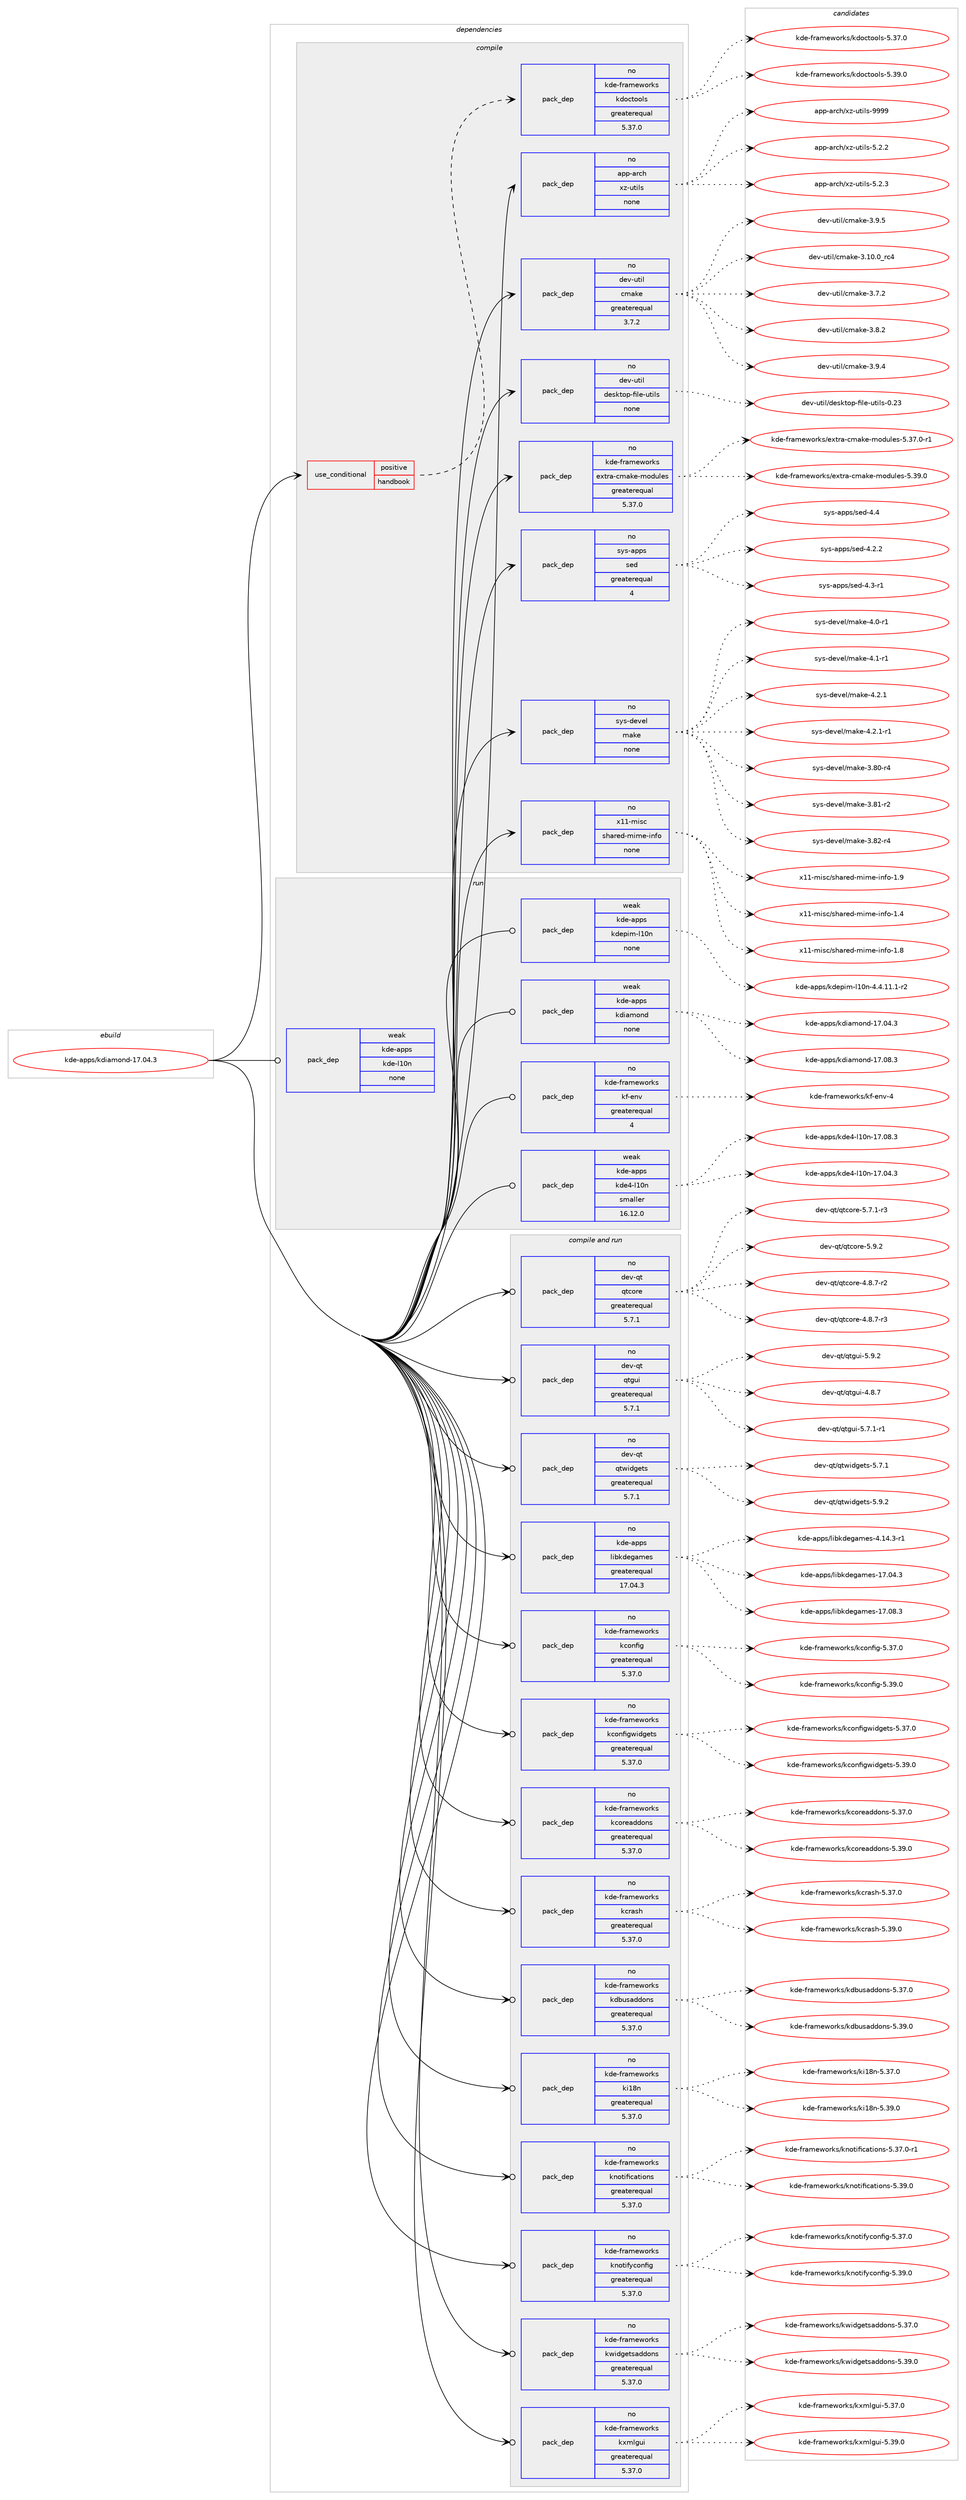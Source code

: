 digraph prolog {

# *************
# Graph options
# *************

newrank=true;
concentrate=true;
compound=true;
graph [rankdir=LR,fontname=Helvetica,fontsize=10,ranksep=1.5];#, ranksep=2.5, nodesep=0.2];
edge  [arrowhead=vee];
node  [fontname=Helvetica,fontsize=10];

# **********
# The ebuild
# **********

subgraph cluster_leftcol {
color=gray;
rank=same;
label=<<i>ebuild</i>>;
id [label="kde-apps/kdiamond-17.04.3", color=red, width=4, href="../kde-apps/kdiamond-17.04.3.svg"];
}

# ****************
# The dependencies
# ****************

subgraph cluster_midcol {
color=gray;
label=<<i>dependencies</i>>;
subgraph cluster_compile {
fillcolor="#eeeeee";
style=filled;
label=<<i>compile</i>>;
subgraph cond82737 {
dependency319421 [label=<<TABLE BORDER="0" CELLBORDER="1" CELLSPACING="0" CELLPADDING="4"><TR><TD ROWSPAN="3" CELLPADDING="10">use_conditional</TD></TR><TR><TD>positive</TD></TR><TR><TD>handbook</TD></TR></TABLE>>, shape=none, color=red];
subgraph pack231690 {
dependency319422 [label=<<TABLE BORDER="0" CELLBORDER="1" CELLSPACING="0" CELLPADDING="4" WIDTH="220"><TR><TD ROWSPAN="6" CELLPADDING="30">pack_dep</TD></TR><TR><TD WIDTH="110">no</TD></TR><TR><TD>kde-frameworks</TD></TR><TR><TD>kdoctools</TD></TR><TR><TD>greaterequal</TD></TR><TR><TD>5.37.0</TD></TR></TABLE>>, shape=none, color=blue];
}
dependency319421:e -> dependency319422:w [weight=20,style="dashed",arrowhead="vee"];
}
id:e -> dependency319421:w [weight=20,style="solid",arrowhead="vee"];
subgraph pack231691 {
dependency319423 [label=<<TABLE BORDER="0" CELLBORDER="1" CELLSPACING="0" CELLPADDING="4" WIDTH="220"><TR><TD ROWSPAN="6" CELLPADDING="30">pack_dep</TD></TR><TR><TD WIDTH="110">no</TD></TR><TR><TD>app-arch</TD></TR><TR><TD>xz-utils</TD></TR><TR><TD>none</TD></TR><TR><TD></TD></TR></TABLE>>, shape=none, color=blue];
}
id:e -> dependency319423:w [weight=20,style="solid",arrowhead="vee"];
subgraph pack231692 {
dependency319424 [label=<<TABLE BORDER="0" CELLBORDER="1" CELLSPACING="0" CELLPADDING="4" WIDTH="220"><TR><TD ROWSPAN="6" CELLPADDING="30">pack_dep</TD></TR><TR><TD WIDTH="110">no</TD></TR><TR><TD>dev-util</TD></TR><TR><TD>cmake</TD></TR><TR><TD>greaterequal</TD></TR><TR><TD>3.7.2</TD></TR></TABLE>>, shape=none, color=blue];
}
id:e -> dependency319424:w [weight=20,style="solid",arrowhead="vee"];
subgraph pack231693 {
dependency319425 [label=<<TABLE BORDER="0" CELLBORDER="1" CELLSPACING="0" CELLPADDING="4" WIDTH="220"><TR><TD ROWSPAN="6" CELLPADDING="30">pack_dep</TD></TR><TR><TD WIDTH="110">no</TD></TR><TR><TD>dev-util</TD></TR><TR><TD>desktop-file-utils</TD></TR><TR><TD>none</TD></TR><TR><TD></TD></TR></TABLE>>, shape=none, color=blue];
}
id:e -> dependency319425:w [weight=20,style="solid",arrowhead="vee"];
subgraph pack231694 {
dependency319426 [label=<<TABLE BORDER="0" CELLBORDER="1" CELLSPACING="0" CELLPADDING="4" WIDTH="220"><TR><TD ROWSPAN="6" CELLPADDING="30">pack_dep</TD></TR><TR><TD WIDTH="110">no</TD></TR><TR><TD>kde-frameworks</TD></TR><TR><TD>extra-cmake-modules</TD></TR><TR><TD>greaterequal</TD></TR><TR><TD>5.37.0</TD></TR></TABLE>>, shape=none, color=blue];
}
id:e -> dependency319426:w [weight=20,style="solid",arrowhead="vee"];
subgraph pack231695 {
dependency319427 [label=<<TABLE BORDER="0" CELLBORDER="1" CELLSPACING="0" CELLPADDING="4" WIDTH="220"><TR><TD ROWSPAN="6" CELLPADDING="30">pack_dep</TD></TR><TR><TD WIDTH="110">no</TD></TR><TR><TD>sys-apps</TD></TR><TR><TD>sed</TD></TR><TR><TD>greaterequal</TD></TR><TR><TD>4</TD></TR></TABLE>>, shape=none, color=blue];
}
id:e -> dependency319427:w [weight=20,style="solid",arrowhead="vee"];
subgraph pack231696 {
dependency319428 [label=<<TABLE BORDER="0" CELLBORDER="1" CELLSPACING="0" CELLPADDING="4" WIDTH="220"><TR><TD ROWSPAN="6" CELLPADDING="30">pack_dep</TD></TR><TR><TD WIDTH="110">no</TD></TR><TR><TD>sys-devel</TD></TR><TR><TD>make</TD></TR><TR><TD>none</TD></TR><TR><TD></TD></TR></TABLE>>, shape=none, color=blue];
}
id:e -> dependency319428:w [weight=20,style="solid",arrowhead="vee"];
subgraph pack231697 {
dependency319429 [label=<<TABLE BORDER="0" CELLBORDER="1" CELLSPACING="0" CELLPADDING="4" WIDTH="220"><TR><TD ROWSPAN="6" CELLPADDING="30">pack_dep</TD></TR><TR><TD WIDTH="110">no</TD></TR><TR><TD>x11-misc</TD></TR><TR><TD>shared-mime-info</TD></TR><TR><TD>none</TD></TR><TR><TD></TD></TR></TABLE>>, shape=none, color=blue];
}
id:e -> dependency319429:w [weight=20,style="solid",arrowhead="vee"];
}
subgraph cluster_compileandrun {
fillcolor="#eeeeee";
style=filled;
label=<<i>compile and run</i>>;
subgraph pack231698 {
dependency319430 [label=<<TABLE BORDER="0" CELLBORDER="1" CELLSPACING="0" CELLPADDING="4" WIDTH="220"><TR><TD ROWSPAN="6" CELLPADDING="30">pack_dep</TD></TR><TR><TD WIDTH="110">no</TD></TR><TR><TD>dev-qt</TD></TR><TR><TD>qtcore</TD></TR><TR><TD>greaterequal</TD></TR><TR><TD>5.7.1</TD></TR></TABLE>>, shape=none, color=blue];
}
id:e -> dependency319430:w [weight=20,style="solid",arrowhead="odotvee"];
subgraph pack231699 {
dependency319431 [label=<<TABLE BORDER="0" CELLBORDER="1" CELLSPACING="0" CELLPADDING="4" WIDTH="220"><TR><TD ROWSPAN="6" CELLPADDING="30">pack_dep</TD></TR><TR><TD WIDTH="110">no</TD></TR><TR><TD>dev-qt</TD></TR><TR><TD>qtgui</TD></TR><TR><TD>greaterequal</TD></TR><TR><TD>5.7.1</TD></TR></TABLE>>, shape=none, color=blue];
}
id:e -> dependency319431:w [weight=20,style="solid",arrowhead="odotvee"];
subgraph pack231700 {
dependency319432 [label=<<TABLE BORDER="0" CELLBORDER="1" CELLSPACING="0" CELLPADDING="4" WIDTH="220"><TR><TD ROWSPAN="6" CELLPADDING="30">pack_dep</TD></TR><TR><TD WIDTH="110">no</TD></TR><TR><TD>dev-qt</TD></TR><TR><TD>qtwidgets</TD></TR><TR><TD>greaterequal</TD></TR><TR><TD>5.7.1</TD></TR></TABLE>>, shape=none, color=blue];
}
id:e -> dependency319432:w [weight=20,style="solid",arrowhead="odotvee"];
subgraph pack231701 {
dependency319433 [label=<<TABLE BORDER="0" CELLBORDER="1" CELLSPACING="0" CELLPADDING="4" WIDTH="220"><TR><TD ROWSPAN="6" CELLPADDING="30">pack_dep</TD></TR><TR><TD WIDTH="110">no</TD></TR><TR><TD>kde-apps</TD></TR><TR><TD>libkdegames</TD></TR><TR><TD>greaterequal</TD></TR><TR><TD>17.04.3</TD></TR></TABLE>>, shape=none, color=blue];
}
id:e -> dependency319433:w [weight=20,style="solid",arrowhead="odotvee"];
subgraph pack231702 {
dependency319434 [label=<<TABLE BORDER="0" CELLBORDER="1" CELLSPACING="0" CELLPADDING="4" WIDTH="220"><TR><TD ROWSPAN="6" CELLPADDING="30">pack_dep</TD></TR><TR><TD WIDTH="110">no</TD></TR><TR><TD>kde-frameworks</TD></TR><TR><TD>kconfig</TD></TR><TR><TD>greaterequal</TD></TR><TR><TD>5.37.0</TD></TR></TABLE>>, shape=none, color=blue];
}
id:e -> dependency319434:w [weight=20,style="solid",arrowhead="odotvee"];
subgraph pack231703 {
dependency319435 [label=<<TABLE BORDER="0" CELLBORDER="1" CELLSPACING="0" CELLPADDING="4" WIDTH="220"><TR><TD ROWSPAN="6" CELLPADDING="30">pack_dep</TD></TR><TR><TD WIDTH="110">no</TD></TR><TR><TD>kde-frameworks</TD></TR><TR><TD>kconfigwidgets</TD></TR><TR><TD>greaterequal</TD></TR><TR><TD>5.37.0</TD></TR></TABLE>>, shape=none, color=blue];
}
id:e -> dependency319435:w [weight=20,style="solid",arrowhead="odotvee"];
subgraph pack231704 {
dependency319436 [label=<<TABLE BORDER="0" CELLBORDER="1" CELLSPACING="0" CELLPADDING="4" WIDTH="220"><TR><TD ROWSPAN="6" CELLPADDING="30">pack_dep</TD></TR><TR><TD WIDTH="110">no</TD></TR><TR><TD>kde-frameworks</TD></TR><TR><TD>kcoreaddons</TD></TR><TR><TD>greaterequal</TD></TR><TR><TD>5.37.0</TD></TR></TABLE>>, shape=none, color=blue];
}
id:e -> dependency319436:w [weight=20,style="solid",arrowhead="odotvee"];
subgraph pack231705 {
dependency319437 [label=<<TABLE BORDER="0" CELLBORDER="1" CELLSPACING="0" CELLPADDING="4" WIDTH="220"><TR><TD ROWSPAN="6" CELLPADDING="30">pack_dep</TD></TR><TR><TD WIDTH="110">no</TD></TR><TR><TD>kde-frameworks</TD></TR><TR><TD>kcrash</TD></TR><TR><TD>greaterequal</TD></TR><TR><TD>5.37.0</TD></TR></TABLE>>, shape=none, color=blue];
}
id:e -> dependency319437:w [weight=20,style="solid",arrowhead="odotvee"];
subgraph pack231706 {
dependency319438 [label=<<TABLE BORDER="0" CELLBORDER="1" CELLSPACING="0" CELLPADDING="4" WIDTH="220"><TR><TD ROWSPAN="6" CELLPADDING="30">pack_dep</TD></TR><TR><TD WIDTH="110">no</TD></TR><TR><TD>kde-frameworks</TD></TR><TR><TD>kdbusaddons</TD></TR><TR><TD>greaterequal</TD></TR><TR><TD>5.37.0</TD></TR></TABLE>>, shape=none, color=blue];
}
id:e -> dependency319438:w [weight=20,style="solid",arrowhead="odotvee"];
subgraph pack231707 {
dependency319439 [label=<<TABLE BORDER="0" CELLBORDER="1" CELLSPACING="0" CELLPADDING="4" WIDTH="220"><TR><TD ROWSPAN="6" CELLPADDING="30">pack_dep</TD></TR><TR><TD WIDTH="110">no</TD></TR><TR><TD>kde-frameworks</TD></TR><TR><TD>ki18n</TD></TR><TR><TD>greaterequal</TD></TR><TR><TD>5.37.0</TD></TR></TABLE>>, shape=none, color=blue];
}
id:e -> dependency319439:w [weight=20,style="solid",arrowhead="odotvee"];
subgraph pack231708 {
dependency319440 [label=<<TABLE BORDER="0" CELLBORDER="1" CELLSPACING="0" CELLPADDING="4" WIDTH="220"><TR><TD ROWSPAN="6" CELLPADDING="30">pack_dep</TD></TR><TR><TD WIDTH="110">no</TD></TR><TR><TD>kde-frameworks</TD></TR><TR><TD>knotifications</TD></TR><TR><TD>greaterequal</TD></TR><TR><TD>5.37.0</TD></TR></TABLE>>, shape=none, color=blue];
}
id:e -> dependency319440:w [weight=20,style="solid",arrowhead="odotvee"];
subgraph pack231709 {
dependency319441 [label=<<TABLE BORDER="0" CELLBORDER="1" CELLSPACING="0" CELLPADDING="4" WIDTH="220"><TR><TD ROWSPAN="6" CELLPADDING="30">pack_dep</TD></TR><TR><TD WIDTH="110">no</TD></TR><TR><TD>kde-frameworks</TD></TR><TR><TD>knotifyconfig</TD></TR><TR><TD>greaterequal</TD></TR><TR><TD>5.37.0</TD></TR></TABLE>>, shape=none, color=blue];
}
id:e -> dependency319441:w [weight=20,style="solid",arrowhead="odotvee"];
subgraph pack231710 {
dependency319442 [label=<<TABLE BORDER="0" CELLBORDER="1" CELLSPACING="0" CELLPADDING="4" WIDTH="220"><TR><TD ROWSPAN="6" CELLPADDING="30">pack_dep</TD></TR><TR><TD WIDTH="110">no</TD></TR><TR><TD>kde-frameworks</TD></TR><TR><TD>kwidgetsaddons</TD></TR><TR><TD>greaterequal</TD></TR><TR><TD>5.37.0</TD></TR></TABLE>>, shape=none, color=blue];
}
id:e -> dependency319442:w [weight=20,style="solid",arrowhead="odotvee"];
subgraph pack231711 {
dependency319443 [label=<<TABLE BORDER="0" CELLBORDER="1" CELLSPACING="0" CELLPADDING="4" WIDTH="220"><TR><TD ROWSPAN="6" CELLPADDING="30">pack_dep</TD></TR><TR><TD WIDTH="110">no</TD></TR><TR><TD>kde-frameworks</TD></TR><TR><TD>kxmlgui</TD></TR><TR><TD>greaterequal</TD></TR><TR><TD>5.37.0</TD></TR></TABLE>>, shape=none, color=blue];
}
id:e -> dependency319443:w [weight=20,style="solid",arrowhead="odotvee"];
}
subgraph cluster_run {
fillcolor="#eeeeee";
style=filled;
label=<<i>run</i>>;
subgraph pack231712 {
dependency319444 [label=<<TABLE BORDER="0" CELLBORDER="1" CELLSPACING="0" CELLPADDING="4" WIDTH="220"><TR><TD ROWSPAN="6" CELLPADDING="30">pack_dep</TD></TR><TR><TD WIDTH="110">no</TD></TR><TR><TD>kde-frameworks</TD></TR><TR><TD>kf-env</TD></TR><TR><TD>greaterequal</TD></TR><TR><TD>4</TD></TR></TABLE>>, shape=none, color=blue];
}
id:e -> dependency319444:w [weight=20,style="solid",arrowhead="odot"];
subgraph pack231713 {
dependency319445 [label=<<TABLE BORDER="0" CELLBORDER="1" CELLSPACING="0" CELLPADDING="4" WIDTH="220"><TR><TD ROWSPAN="6" CELLPADDING="30">pack_dep</TD></TR><TR><TD WIDTH="110">weak</TD></TR><TR><TD>kde-apps</TD></TR><TR><TD>kde-l10n</TD></TR><TR><TD>none</TD></TR><TR><TD></TD></TR></TABLE>>, shape=none, color=blue];
}
id:e -> dependency319445:w [weight=20,style="solid",arrowhead="odot"];
subgraph pack231714 {
dependency319446 [label=<<TABLE BORDER="0" CELLBORDER="1" CELLSPACING="0" CELLPADDING="4" WIDTH="220"><TR><TD ROWSPAN="6" CELLPADDING="30">pack_dep</TD></TR><TR><TD WIDTH="110">weak</TD></TR><TR><TD>kde-apps</TD></TR><TR><TD>kde4-l10n</TD></TR><TR><TD>smaller</TD></TR><TR><TD>16.12.0</TD></TR></TABLE>>, shape=none, color=blue];
}
id:e -> dependency319446:w [weight=20,style="solid",arrowhead="odot"];
subgraph pack231715 {
dependency319447 [label=<<TABLE BORDER="0" CELLBORDER="1" CELLSPACING="0" CELLPADDING="4" WIDTH="220"><TR><TD ROWSPAN="6" CELLPADDING="30">pack_dep</TD></TR><TR><TD WIDTH="110">weak</TD></TR><TR><TD>kde-apps</TD></TR><TR><TD>kdepim-l10n</TD></TR><TR><TD>none</TD></TR><TR><TD></TD></TR></TABLE>>, shape=none, color=blue];
}
id:e -> dependency319447:w [weight=20,style="solid",arrowhead="odot"];
subgraph pack231716 {
dependency319448 [label=<<TABLE BORDER="0" CELLBORDER="1" CELLSPACING="0" CELLPADDING="4" WIDTH="220"><TR><TD ROWSPAN="6" CELLPADDING="30">pack_dep</TD></TR><TR><TD WIDTH="110">weak</TD></TR><TR><TD>kde-apps</TD></TR><TR><TD>kdiamond</TD></TR><TR><TD>none</TD></TR><TR><TD></TD></TR></TABLE>>, shape=none, color=blue];
}
id:e -> dependency319448:w [weight=20,style="solid",arrowhead="odot"];
}
}

# **************
# The candidates
# **************

subgraph cluster_choices {
rank=same;
color=gray;
label=<<i>candidates</i>>;

subgraph choice231690 {
color=black;
nodesep=1;
choice1071001014510211497109101119111114107115471071001119911611111110811545534651554648 [label="kde-frameworks/kdoctools-5.37.0", color=red, width=4,href="../kde-frameworks/kdoctools-5.37.0.svg"];
choice1071001014510211497109101119111114107115471071001119911611111110811545534651574648 [label="kde-frameworks/kdoctools-5.39.0", color=red, width=4,href="../kde-frameworks/kdoctools-5.39.0.svg"];
dependency319422:e -> choice1071001014510211497109101119111114107115471071001119911611111110811545534651554648:w [style=dotted,weight="100"];
dependency319422:e -> choice1071001014510211497109101119111114107115471071001119911611111110811545534651574648:w [style=dotted,weight="100"];
}
subgraph choice231691 {
color=black;
nodesep=1;
choice971121124597114991044712012245117116105108115455346504650 [label="app-arch/xz-utils-5.2.2", color=red, width=4,href="../app-arch/xz-utils-5.2.2.svg"];
choice971121124597114991044712012245117116105108115455346504651 [label="app-arch/xz-utils-5.2.3", color=red, width=4,href="../app-arch/xz-utils-5.2.3.svg"];
choice9711211245971149910447120122451171161051081154557575757 [label="app-arch/xz-utils-9999", color=red, width=4,href="../app-arch/xz-utils-9999.svg"];
dependency319423:e -> choice971121124597114991044712012245117116105108115455346504650:w [style=dotted,weight="100"];
dependency319423:e -> choice971121124597114991044712012245117116105108115455346504651:w [style=dotted,weight="100"];
dependency319423:e -> choice9711211245971149910447120122451171161051081154557575757:w [style=dotted,weight="100"];
}
subgraph choice231692 {
color=black;
nodesep=1;
choice1001011184511711610510847991099710710145514649484648951149952 [label="dev-util/cmake-3.10.0_rc4", color=red, width=4,href="../dev-util/cmake-3.10.0_rc4.svg"];
choice10010111845117116105108479910997107101455146554650 [label="dev-util/cmake-3.7.2", color=red, width=4,href="../dev-util/cmake-3.7.2.svg"];
choice10010111845117116105108479910997107101455146564650 [label="dev-util/cmake-3.8.2", color=red, width=4,href="../dev-util/cmake-3.8.2.svg"];
choice10010111845117116105108479910997107101455146574652 [label="dev-util/cmake-3.9.4", color=red, width=4,href="../dev-util/cmake-3.9.4.svg"];
choice10010111845117116105108479910997107101455146574653 [label="dev-util/cmake-3.9.5", color=red, width=4,href="../dev-util/cmake-3.9.5.svg"];
dependency319424:e -> choice1001011184511711610510847991099710710145514649484648951149952:w [style=dotted,weight="100"];
dependency319424:e -> choice10010111845117116105108479910997107101455146554650:w [style=dotted,weight="100"];
dependency319424:e -> choice10010111845117116105108479910997107101455146564650:w [style=dotted,weight="100"];
dependency319424:e -> choice10010111845117116105108479910997107101455146574652:w [style=dotted,weight="100"];
dependency319424:e -> choice10010111845117116105108479910997107101455146574653:w [style=dotted,weight="100"];
}
subgraph choice231693 {
color=black;
nodesep=1;
choice100101118451171161051084710010111510711611111245102105108101451171161051081154548465051 [label="dev-util/desktop-file-utils-0.23", color=red, width=4,href="../dev-util/desktop-file-utils-0.23.svg"];
dependency319425:e -> choice100101118451171161051084710010111510711611111245102105108101451171161051081154548465051:w [style=dotted,weight="100"];
}
subgraph choice231694 {
color=black;
nodesep=1;
choice1071001014510211497109101119111114107115471011201161149745991099710710145109111100117108101115455346515546484511449 [label="kde-frameworks/extra-cmake-modules-5.37.0-r1", color=red, width=4,href="../kde-frameworks/extra-cmake-modules-5.37.0-r1.svg"];
choice107100101451021149710910111911111410711547101120116114974599109971071014510911110011710810111545534651574648 [label="kde-frameworks/extra-cmake-modules-5.39.0", color=red, width=4,href="../kde-frameworks/extra-cmake-modules-5.39.0.svg"];
dependency319426:e -> choice1071001014510211497109101119111114107115471011201161149745991099710710145109111100117108101115455346515546484511449:w [style=dotted,weight="100"];
dependency319426:e -> choice107100101451021149710910111911111410711547101120116114974599109971071014510911110011710810111545534651574648:w [style=dotted,weight="100"];
}
subgraph choice231695 {
color=black;
nodesep=1;
choice115121115459711211211547115101100455246504650 [label="sys-apps/sed-4.2.2", color=red, width=4,href="../sys-apps/sed-4.2.2.svg"];
choice115121115459711211211547115101100455246514511449 [label="sys-apps/sed-4.3-r1", color=red, width=4,href="../sys-apps/sed-4.3-r1.svg"];
choice11512111545971121121154711510110045524652 [label="sys-apps/sed-4.4", color=red, width=4,href="../sys-apps/sed-4.4.svg"];
dependency319427:e -> choice115121115459711211211547115101100455246504650:w [style=dotted,weight="100"];
dependency319427:e -> choice115121115459711211211547115101100455246514511449:w [style=dotted,weight="100"];
dependency319427:e -> choice11512111545971121121154711510110045524652:w [style=dotted,weight="100"];
}
subgraph choice231696 {
color=black;
nodesep=1;
choice11512111545100101118101108471099710710145514656484511452 [label="sys-devel/make-3.80-r4", color=red, width=4,href="../sys-devel/make-3.80-r4.svg"];
choice11512111545100101118101108471099710710145514656494511450 [label="sys-devel/make-3.81-r2", color=red, width=4,href="../sys-devel/make-3.81-r2.svg"];
choice11512111545100101118101108471099710710145514656504511452 [label="sys-devel/make-3.82-r4", color=red, width=4,href="../sys-devel/make-3.82-r4.svg"];
choice115121115451001011181011084710997107101455246484511449 [label="sys-devel/make-4.0-r1", color=red, width=4,href="../sys-devel/make-4.0-r1.svg"];
choice115121115451001011181011084710997107101455246494511449 [label="sys-devel/make-4.1-r1", color=red, width=4,href="../sys-devel/make-4.1-r1.svg"];
choice115121115451001011181011084710997107101455246504649 [label="sys-devel/make-4.2.1", color=red, width=4,href="../sys-devel/make-4.2.1.svg"];
choice1151211154510010111810110847109971071014552465046494511449 [label="sys-devel/make-4.2.1-r1", color=red, width=4,href="../sys-devel/make-4.2.1-r1.svg"];
dependency319428:e -> choice11512111545100101118101108471099710710145514656484511452:w [style=dotted,weight="100"];
dependency319428:e -> choice11512111545100101118101108471099710710145514656494511450:w [style=dotted,weight="100"];
dependency319428:e -> choice11512111545100101118101108471099710710145514656504511452:w [style=dotted,weight="100"];
dependency319428:e -> choice115121115451001011181011084710997107101455246484511449:w [style=dotted,weight="100"];
dependency319428:e -> choice115121115451001011181011084710997107101455246494511449:w [style=dotted,weight="100"];
dependency319428:e -> choice115121115451001011181011084710997107101455246504649:w [style=dotted,weight="100"];
dependency319428:e -> choice1151211154510010111810110847109971071014552465046494511449:w [style=dotted,weight="100"];
}
subgraph choice231697 {
color=black;
nodesep=1;
choice120494945109105115994711510497114101100451091051091014510511010211145494652 [label="x11-misc/shared-mime-info-1.4", color=red, width=4,href="../x11-misc/shared-mime-info-1.4.svg"];
choice120494945109105115994711510497114101100451091051091014510511010211145494656 [label="x11-misc/shared-mime-info-1.8", color=red, width=4,href="../x11-misc/shared-mime-info-1.8.svg"];
choice120494945109105115994711510497114101100451091051091014510511010211145494657 [label="x11-misc/shared-mime-info-1.9", color=red, width=4,href="../x11-misc/shared-mime-info-1.9.svg"];
dependency319429:e -> choice120494945109105115994711510497114101100451091051091014510511010211145494652:w [style=dotted,weight="100"];
dependency319429:e -> choice120494945109105115994711510497114101100451091051091014510511010211145494656:w [style=dotted,weight="100"];
dependency319429:e -> choice120494945109105115994711510497114101100451091051091014510511010211145494657:w [style=dotted,weight="100"];
}
subgraph choice231698 {
color=black;
nodesep=1;
choice1001011184511311647113116991111141014552465646554511450 [label="dev-qt/qtcore-4.8.7-r2", color=red, width=4,href="../dev-qt/qtcore-4.8.7-r2.svg"];
choice1001011184511311647113116991111141014552465646554511451 [label="dev-qt/qtcore-4.8.7-r3", color=red, width=4,href="../dev-qt/qtcore-4.8.7-r3.svg"];
choice1001011184511311647113116991111141014553465546494511451 [label="dev-qt/qtcore-5.7.1-r3", color=red, width=4,href="../dev-qt/qtcore-5.7.1-r3.svg"];
choice100101118451131164711311699111114101455346574650 [label="dev-qt/qtcore-5.9.2", color=red, width=4,href="../dev-qt/qtcore-5.9.2.svg"];
dependency319430:e -> choice1001011184511311647113116991111141014552465646554511450:w [style=dotted,weight="100"];
dependency319430:e -> choice1001011184511311647113116991111141014552465646554511451:w [style=dotted,weight="100"];
dependency319430:e -> choice1001011184511311647113116991111141014553465546494511451:w [style=dotted,weight="100"];
dependency319430:e -> choice100101118451131164711311699111114101455346574650:w [style=dotted,weight="100"];
}
subgraph choice231699 {
color=black;
nodesep=1;
choice1001011184511311647113116103117105455246564655 [label="dev-qt/qtgui-4.8.7", color=red, width=4,href="../dev-qt/qtgui-4.8.7.svg"];
choice10010111845113116471131161031171054553465546494511449 [label="dev-qt/qtgui-5.7.1-r1", color=red, width=4,href="../dev-qt/qtgui-5.7.1-r1.svg"];
choice1001011184511311647113116103117105455346574650 [label="dev-qt/qtgui-5.9.2", color=red, width=4,href="../dev-qt/qtgui-5.9.2.svg"];
dependency319431:e -> choice1001011184511311647113116103117105455246564655:w [style=dotted,weight="100"];
dependency319431:e -> choice10010111845113116471131161031171054553465546494511449:w [style=dotted,weight="100"];
dependency319431:e -> choice1001011184511311647113116103117105455346574650:w [style=dotted,weight="100"];
}
subgraph choice231700 {
color=black;
nodesep=1;
choice1001011184511311647113116119105100103101116115455346554649 [label="dev-qt/qtwidgets-5.7.1", color=red, width=4,href="../dev-qt/qtwidgets-5.7.1.svg"];
choice1001011184511311647113116119105100103101116115455346574650 [label="dev-qt/qtwidgets-5.9.2", color=red, width=4,href="../dev-qt/qtwidgets-5.9.2.svg"];
dependency319432:e -> choice1001011184511311647113116119105100103101116115455346554649:w [style=dotted,weight="100"];
dependency319432:e -> choice1001011184511311647113116119105100103101116115455346574650:w [style=dotted,weight="100"];
}
subgraph choice231701 {
color=black;
nodesep=1;
choice10710010145971121121154710810598107100101103971091011154549554648524651 [label="kde-apps/libkdegames-17.04.3", color=red, width=4,href="../kde-apps/libkdegames-17.04.3.svg"];
choice10710010145971121121154710810598107100101103971091011154549554648564651 [label="kde-apps/libkdegames-17.08.3", color=red, width=4,href="../kde-apps/libkdegames-17.08.3.svg"];
choice1071001014597112112115471081059810710010110397109101115455246495246514511449 [label="kde-apps/libkdegames-4.14.3-r1", color=red, width=4,href="../kde-apps/libkdegames-4.14.3-r1.svg"];
dependency319433:e -> choice10710010145971121121154710810598107100101103971091011154549554648524651:w [style=dotted,weight="100"];
dependency319433:e -> choice10710010145971121121154710810598107100101103971091011154549554648564651:w [style=dotted,weight="100"];
dependency319433:e -> choice1071001014597112112115471081059810710010110397109101115455246495246514511449:w [style=dotted,weight="100"];
}
subgraph choice231702 {
color=black;
nodesep=1;
choice1071001014510211497109101119111114107115471079911111010210510345534651554648 [label="kde-frameworks/kconfig-5.37.0", color=red, width=4,href="../kde-frameworks/kconfig-5.37.0.svg"];
choice1071001014510211497109101119111114107115471079911111010210510345534651574648 [label="kde-frameworks/kconfig-5.39.0", color=red, width=4,href="../kde-frameworks/kconfig-5.39.0.svg"];
dependency319434:e -> choice1071001014510211497109101119111114107115471079911111010210510345534651554648:w [style=dotted,weight="100"];
dependency319434:e -> choice1071001014510211497109101119111114107115471079911111010210510345534651574648:w [style=dotted,weight="100"];
}
subgraph choice231703 {
color=black;
nodesep=1;
choice1071001014510211497109101119111114107115471079911111010210510311910510010310111611545534651554648 [label="kde-frameworks/kconfigwidgets-5.37.0", color=red, width=4,href="../kde-frameworks/kconfigwidgets-5.37.0.svg"];
choice1071001014510211497109101119111114107115471079911111010210510311910510010310111611545534651574648 [label="kde-frameworks/kconfigwidgets-5.39.0", color=red, width=4,href="../kde-frameworks/kconfigwidgets-5.39.0.svg"];
dependency319435:e -> choice1071001014510211497109101119111114107115471079911111010210510311910510010310111611545534651554648:w [style=dotted,weight="100"];
dependency319435:e -> choice1071001014510211497109101119111114107115471079911111010210510311910510010310111611545534651574648:w [style=dotted,weight="100"];
}
subgraph choice231704 {
color=black;
nodesep=1;
choice107100101451021149710910111911111410711547107991111141019710010011111011545534651554648 [label="kde-frameworks/kcoreaddons-5.37.0", color=red, width=4,href="../kde-frameworks/kcoreaddons-5.37.0.svg"];
choice107100101451021149710910111911111410711547107991111141019710010011111011545534651574648 [label="kde-frameworks/kcoreaddons-5.39.0", color=red, width=4,href="../kde-frameworks/kcoreaddons-5.39.0.svg"];
dependency319436:e -> choice107100101451021149710910111911111410711547107991111141019710010011111011545534651554648:w [style=dotted,weight="100"];
dependency319436:e -> choice107100101451021149710910111911111410711547107991111141019710010011111011545534651574648:w [style=dotted,weight="100"];
}
subgraph choice231705 {
color=black;
nodesep=1;
choice107100101451021149710910111911111410711547107991149711510445534651554648 [label="kde-frameworks/kcrash-5.37.0", color=red, width=4,href="../kde-frameworks/kcrash-5.37.0.svg"];
choice107100101451021149710910111911111410711547107991149711510445534651574648 [label="kde-frameworks/kcrash-5.39.0", color=red, width=4,href="../kde-frameworks/kcrash-5.39.0.svg"];
dependency319437:e -> choice107100101451021149710910111911111410711547107991149711510445534651554648:w [style=dotted,weight="100"];
dependency319437:e -> choice107100101451021149710910111911111410711547107991149711510445534651574648:w [style=dotted,weight="100"];
}
subgraph choice231706 {
color=black;
nodesep=1;
choice107100101451021149710910111911111410711547107100981171159710010011111011545534651554648 [label="kde-frameworks/kdbusaddons-5.37.0", color=red, width=4,href="../kde-frameworks/kdbusaddons-5.37.0.svg"];
choice107100101451021149710910111911111410711547107100981171159710010011111011545534651574648 [label="kde-frameworks/kdbusaddons-5.39.0", color=red, width=4,href="../kde-frameworks/kdbusaddons-5.39.0.svg"];
dependency319438:e -> choice107100101451021149710910111911111410711547107100981171159710010011111011545534651554648:w [style=dotted,weight="100"];
dependency319438:e -> choice107100101451021149710910111911111410711547107100981171159710010011111011545534651574648:w [style=dotted,weight="100"];
}
subgraph choice231707 {
color=black;
nodesep=1;
choice107100101451021149710910111911111410711547107105495611045534651554648 [label="kde-frameworks/ki18n-5.37.0", color=red, width=4,href="../kde-frameworks/ki18n-5.37.0.svg"];
choice107100101451021149710910111911111410711547107105495611045534651574648 [label="kde-frameworks/ki18n-5.39.0", color=red, width=4,href="../kde-frameworks/ki18n-5.39.0.svg"];
dependency319439:e -> choice107100101451021149710910111911111410711547107105495611045534651554648:w [style=dotted,weight="100"];
dependency319439:e -> choice107100101451021149710910111911111410711547107105495611045534651574648:w [style=dotted,weight="100"];
}
subgraph choice231708 {
color=black;
nodesep=1;
choice1071001014510211497109101119111114107115471071101111161051021059997116105111110115455346515546484511449 [label="kde-frameworks/knotifications-5.37.0-r1", color=red, width=4,href="../kde-frameworks/knotifications-5.37.0-r1.svg"];
choice107100101451021149710910111911111410711547107110111116105102105999711610511111011545534651574648 [label="kde-frameworks/knotifications-5.39.0", color=red, width=4,href="../kde-frameworks/knotifications-5.39.0.svg"];
dependency319440:e -> choice1071001014510211497109101119111114107115471071101111161051021059997116105111110115455346515546484511449:w [style=dotted,weight="100"];
dependency319440:e -> choice107100101451021149710910111911111410711547107110111116105102105999711610511111011545534651574648:w [style=dotted,weight="100"];
}
subgraph choice231709 {
color=black;
nodesep=1;
choice1071001014510211497109101119111114107115471071101111161051021219911111010210510345534651554648 [label="kde-frameworks/knotifyconfig-5.37.0", color=red, width=4,href="../kde-frameworks/knotifyconfig-5.37.0.svg"];
choice1071001014510211497109101119111114107115471071101111161051021219911111010210510345534651574648 [label="kde-frameworks/knotifyconfig-5.39.0", color=red, width=4,href="../kde-frameworks/knotifyconfig-5.39.0.svg"];
dependency319441:e -> choice1071001014510211497109101119111114107115471071101111161051021219911111010210510345534651554648:w [style=dotted,weight="100"];
dependency319441:e -> choice1071001014510211497109101119111114107115471071101111161051021219911111010210510345534651574648:w [style=dotted,weight="100"];
}
subgraph choice231710 {
color=black;
nodesep=1;
choice1071001014510211497109101119111114107115471071191051001031011161159710010011111011545534651554648 [label="kde-frameworks/kwidgetsaddons-5.37.0", color=red, width=4,href="../kde-frameworks/kwidgetsaddons-5.37.0.svg"];
choice1071001014510211497109101119111114107115471071191051001031011161159710010011111011545534651574648 [label="kde-frameworks/kwidgetsaddons-5.39.0", color=red, width=4,href="../kde-frameworks/kwidgetsaddons-5.39.0.svg"];
dependency319442:e -> choice1071001014510211497109101119111114107115471071191051001031011161159710010011111011545534651554648:w [style=dotted,weight="100"];
dependency319442:e -> choice1071001014510211497109101119111114107115471071191051001031011161159710010011111011545534651574648:w [style=dotted,weight="100"];
}
subgraph choice231711 {
color=black;
nodesep=1;
choice10710010145102114971091011191111141071154710712010910810311710545534651554648 [label="kde-frameworks/kxmlgui-5.37.0", color=red, width=4,href="../kde-frameworks/kxmlgui-5.37.0.svg"];
choice10710010145102114971091011191111141071154710712010910810311710545534651574648 [label="kde-frameworks/kxmlgui-5.39.0", color=red, width=4,href="../kde-frameworks/kxmlgui-5.39.0.svg"];
dependency319443:e -> choice10710010145102114971091011191111141071154710712010910810311710545534651554648:w [style=dotted,weight="100"];
dependency319443:e -> choice10710010145102114971091011191111141071154710712010910810311710545534651574648:w [style=dotted,weight="100"];
}
subgraph choice231712 {
color=black;
nodesep=1;
choice107100101451021149710910111911111410711547107102451011101184552 [label="kde-frameworks/kf-env-4", color=red, width=4,href="../kde-frameworks/kf-env-4.svg"];
dependency319444:e -> choice107100101451021149710910111911111410711547107102451011101184552:w [style=dotted,weight="100"];
}
subgraph choice231713 {
color=black;
nodesep=1;
}
subgraph choice231714 {
color=black;
nodesep=1;
choice107100101459711211211547107100101524510849481104549554648524651 [label="kde-apps/kde4-l10n-17.04.3", color=red, width=4,href="../kde-apps/kde4-l10n-17.04.3.svg"];
choice107100101459711211211547107100101524510849481104549554648564651 [label="kde-apps/kde4-l10n-17.08.3", color=red, width=4,href="../kde-apps/kde4-l10n-17.08.3.svg"];
dependency319446:e -> choice107100101459711211211547107100101524510849481104549554648524651:w [style=dotted,weight="100"];
dependency319446:e -> choice107100101459711211211547107100101524510849481104549554648564651:w [style=dotted,weight="100"];
}
subgraph choice231715 {
color=black;
nodesep=1;
choice1071001014597112112115471071001011121051094510849481104552465246494946494511450 [label="kde-apps/kdepim-l10n-4.4.11.1-r2", color=red, width=4,href="../kde-apps/kdepim-l10n-4.4.11.1-r2.svg"];
dependency319447:e -> choice1071001014597112112115471071001011121051094510849481104552465246494946494511450:w [style=dotted,weight="100"];
}
subgraph choice231716 {
color=black;
nodesep=1;
choice107100101459711211211547107100105971091111101004549554648524651 [label="kde-apps/kdiamond-17.04.3", color=red, width=4,href="../kde-apps/kdiamond-17.04.3.svg"];
choice107100101459711211211547107100105971091111101004549554648564651 [label="kde-apps/kdiamond-17.08.3", color=red, width=4,href="../kde-apps/kdiamond-17.08.3.svg"];
dependency319448:e -> choice107100101459711211211547107100105971091111101004549554648524651:w [style=dotted,weight="100"];
dependency319448:e -> choice107100101459711211211547107100105971091111101004549554648564651:w [style=dotted,weight="100"];
}
}

}
